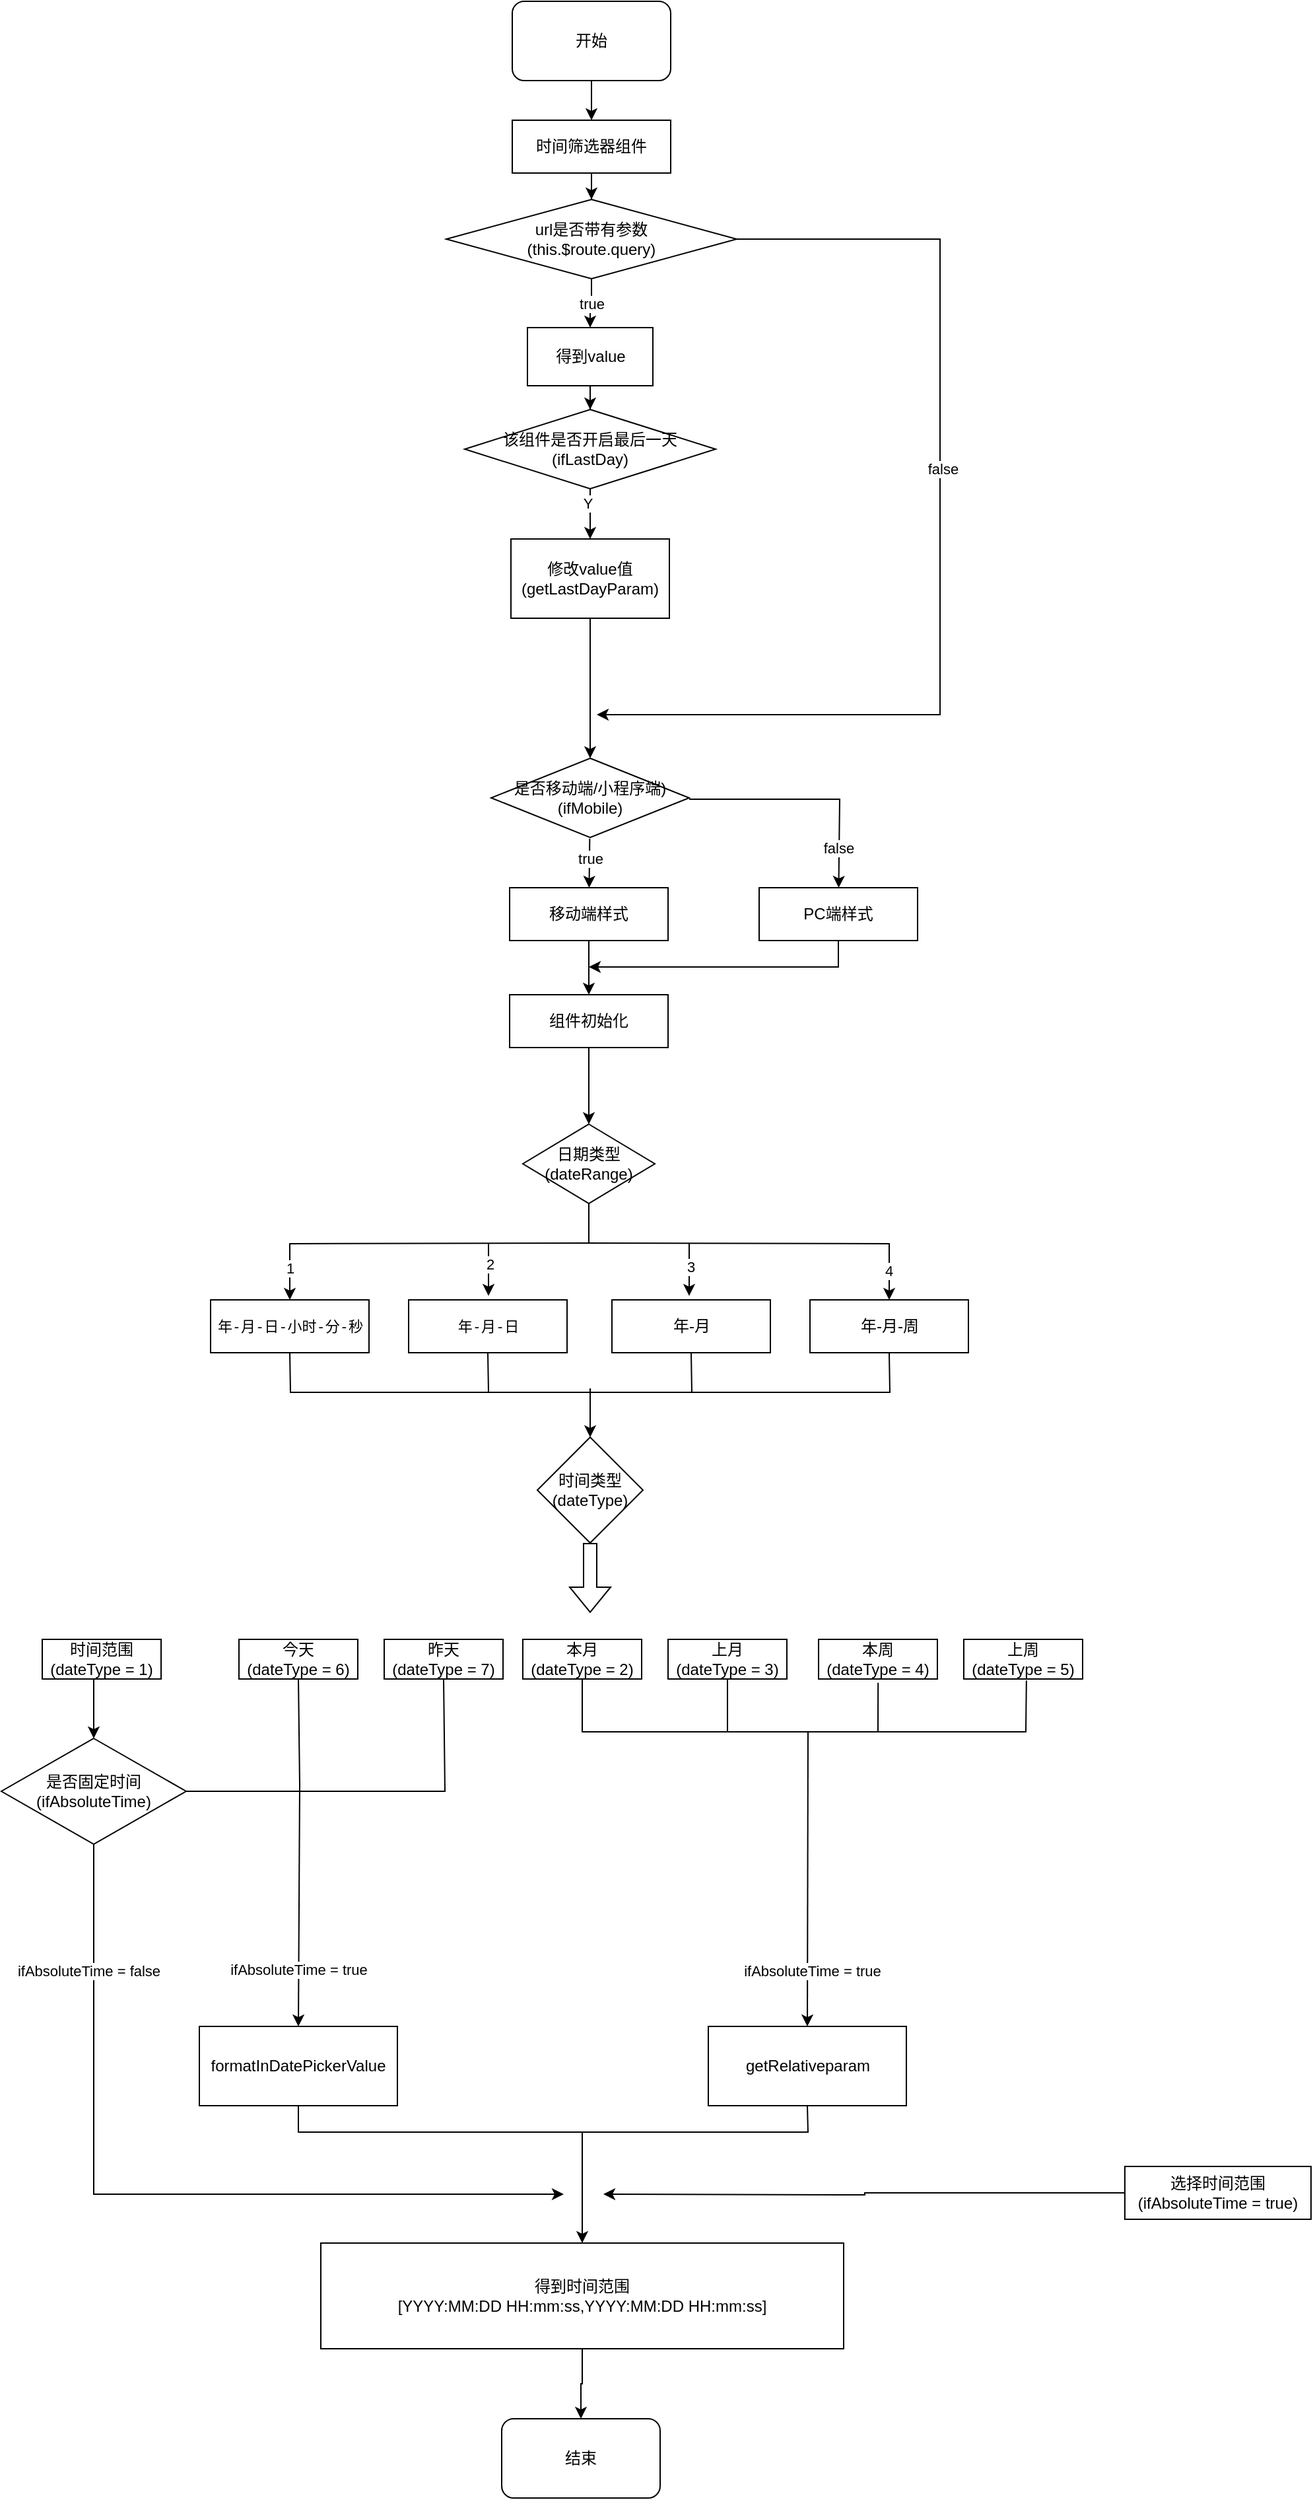 <mxfile version="20.8.5" type="github"><diagram id="gUO38A4xGNr17yNQrp41" name="Page-1"><mxGraphModel dx="954" dy="591" grid="1" gridSize="10" guides="1" tooltips="1" connect="1" arrows="1" fold="1" page="1" pageScale="1" pageWidth="1169" pageHeight="827" math="0" shadow="0"><root><mxCell id="0"/><mxCell id="1" parent="0"/><mxCell id="DtFkf2RbWLRSiB_B-fS0-2" value="&lt;div&gt;是否移动端/小程序端)(ifMobile)&lt;/div&gt;" style="rhombus;whiteSpace=wrap;html=1;" parent="1" vertex="1"><mxGeometry x="425" y="583" width="150" height="60" as="geometry"/></mxCell><mxCell id="DtFkf2RbWLRSiB_B-fS0-6" value="开始" style="rounded=1;whiteSpace=wrap;html=1;" parent="1" vertex="1"><mxGeometry x="441" y="10" width="120" height="60" as="geometry"/></mxCell><mxCell id="DtFkf2RbWLRSiB_B-fS0-7" value="移动端样式" style="rounded=0;whiteSpace=wrap;html=1;" parent="1" vertex="1"><mxGeometry x="439" y="681" width="120" height="40" as="geometry"/></mxCell><mxCell id="52xlvj_O_b6gsXTfSdKz-4" style="edgeStyle=orthogonalEdgeStyle;rounded=0;orthogonalLoop=1;jettySize=auto;html=1;" parent="1" source="DtFkf2RbWLRSiB_B-fS0-9" target="52xlvj_O_b6gsXTfSdKz-2" edge="1"><mxGeometry relative="1" as="geometry"/></mxCell><mxCell id="DtFkf2RbWLRSiB_B-fS0-9" value="&lt;div&gt;时间筛选器组件&lt;/div&gt;" style="rounded=0;whiteSpace=wrap;html=1;" parent="1" vertex="1"><mxGeometry x="441" y="100" width="120" height="40" as="geometry"/></mxCell><mxCell id="DtFkf2RbWLRSiB_B-fS0-11" value="" style="endArrow=classic;html=1;rounded=0;" parent="1" source="DtFkf2RbWLRSiB_B-fS0-6" target="DtFkf2RbWLRSiB_B-fS0-9" edge="1"><mxGeometry width="50" height="50" relative="1" as="geometry"><mxPoint x="470" y="290" as="sourcePoint"/><mxPoint x="520" y="240" as="targetPoint"/></mxGeometry></mxCell><mxCell id="DtFkf2RbWLRSiB_B-fS0-13" value="&lt;div&gt;PC端样式&lt;/div&gt;" style="rounded=0;whiteSpace=wrap;html=1;" parent="1" vertex="1"><mxGeometry x="628" y="681" width="120" height="40" as="geometry"/></mxCell><mxCell id="DtFkf2RbWLRSiB_B-fS0-14" value="" style="endArrow=classic;html=1;rounded=0;" parent="1" target="DtFkf2RbWLRSiB_B-fS0-7" edge="1"><mxGeometry width="50" height="50" relative="1" as="geometry"><mxPoint x="499.657" y="643.863" as="sourcePoint"/><mxPoint x="529" y="731" as="targetPoint"/></mxGeometry></mxCell><mxCell id="DtFkf2RbWLRSiB_B-fS0-15" value="true" style="edgeLabel;html=1;align=center;verticalAlign=middle;resizable=0;points=[];" parent="DtFkf2RbWLRSiB_B-fS0-14" vertex="1" connectable="0"><mxGeometry x="-0.184" relative="1" as="geometry"><mxPoint as="offset"/></mxGeometry></mxCell><mxCell id="DtFkf2RbWLRSiB_B-fS0-16" value="" style="endArrow=classic;html=1;rounded=0;exitX=1;exitY=0.5;exitDx=0;exitDy=0;" parent="1" target="DtFkf2RbWLRSiB_B-fS0-13" edge="1"><mxGeometry width="50" height="50" relative="1" as="geometry"><mxPoint x="575" y="614.0" as="sourcePoint"/><mxPoint x="529" y="731" as="targetPoint"/><Array as="points"><mxPoint x="689" y="614"/></Array></mxGeometry></mxCell><mxCell id="DtFkf2RbWLRSiB_B-fS0-17" value="false" style="edgeLabel;html=1;align=center;verticalAlign=middle;resizable=0;points=[];" parent="DtFkf2RbWLRSiB_B-fS0-16" vertex="1" connectable="0"><mxGeometry x="0.461" y="-4" relative="1" as="geometry"><mxPoint x="3" y="19" as="offset"/></mxGeometry></mxCell><mxCell id="DtFkf2RbWLRSiB_B-fS0-18" value="组件初始化" style="rounded=0;whiteSpace=wrap;html=1;" parent="1" vertex="1"><mxGeometry x="439" y="762" width="120" height="40" as="geometry"/></mxCell><mxCell id="DtFkf2RbWLRSiB_B-fS0-20" value="" style="endArrow=classic;html=1;rounded=0;exitX=0.5;exitY=1;exitDx=0;exitDy=0;" parent="1" source="DtFkf2RbWLRSiB_B-fS0-7" target="DtFkf2RbWLRSiB_B-fS0-18" edge="1"><mxGeometry width="50" height="50" relative="1" as="geometry"><mxPoint x="479" y="811" as="sourcePoint"/><mxPoint x="529" y="761" as="targetPoint"/></mxGeometry></mxCell><mxCell id="DtFkf2RbWLRSiB_B-fS0-21" value="" style="endArrow=classic;html=1;rounded=0;" parent="1" source="DtFkf2RbWLRSiB_B-fS0-13" edge="1"><mxGeometry width="50" height="50" relative="1" as="geometry"><mxPoint x="479" y="811" as="sourcePoint"/><mxPoint x="499" y="741" as="targetPoint"/><Array as="points"><mxPoint x="688" y="741"/></Array></mxGeometry></mxCell><mxCell id="DtFkf2RbWLRSiB_B-fS0-42" style="edgeStyle=orthogonalEdgeStyle;rounded=0;orthogonalLoop=1;jettySize=auto;html=1;entryX=0.5;entryY=0;entryDx=0;entryDy=0;fontColor=#000000;" parent="1" target="DtFkf2RbWLRSiB_B-fS0-24" edge="1"><mxGeometry relative="1" as="geometry"><mxPoint x="499" y="950" as="sourcePoint"/></mxGeometry></mxCell><mxCell id="DtFkf2RbWLRSiB_B-fS0-52" value="&amp;nbsp;1" style="edgeLabel;html=1;align=center;verticalAlign=middle;resizable=0;points=[];fontColor=#000000;" parent="DtFkf2RbWLRSiB_B-fS0-42" vertex="1" connectable="0"><mxGeometry x="0.775" y="2" relative="1" as="geometry"><mxPoint x="-4" y="6" as="offset"/></mxGeometry></mxCell><mxCell id="DtFkf2RbWLRSiB_B-fS0-45" style="edgeStyle=orthogonalEdgeStyle;rounded=0;orthogonalLoop=1;jettySize=auto;html=1;fontColor=#000000;" parent="1" target="DtFkf2RbWLRSiB_B-fS0-27" edge="1"><mxGeometry relative="1" as="geometry"><mxPoint x="495" y="950" as="sourcePoint"/></mxGeometry></mxCell><mxCell id="52xlvj_O_b6gsXTfSdKz-23" value="4" style="edgeLabel;html=1;align=center;verticalAlign=middle;resizable=0;points=[];" parent="DtFkf2RbWLRSiB_B-fS0-45" vertex="1" connectable="0"><mxGeometry x="0.62" y="2" relative="1" as="geometry"><mxPoint x="9" y="22" as="offset"/></mxGeometry></mxCell><mxCell id="DtFkf2RbWLRSiB_B-fS0-23" value="&lt;div&gt;日期类型&lt;/div&gt;&lt;div&gt;(dateRange)&lt;br&gt;&lt;/div&gt;" style="rhombus;whiteSpace=wrap;html=1;" parent="1" vertex="1"><mxGeometry x="449" y="860" width="100" height="60" as="geometry"/></mxCell><mxCell id="DtFkf2RbWLRSiB_B-fS0-24" value="&lt;span style=&quot;background-color: transparent&quot;&gt;&lt;span style=&quot;font-family: &amp;#34;menlo&amp;#34; , monospace ; font-size: 11px ; font-style: normal ; font-weight: 400 ; letter-spacing: normal ; text-align: left ; text-indent: 0px ; text-transform: none ; word-spacing: 0px ; display: inline ; float: none&quot;&gt;年-月-日-小时-分-秒&lt;/span&gt;&lt;/span&gt;" style="rounded=0;whiteSpace=wrap;html=1;" parent="1" vertex="1"><mxGeometry x="212.5" y="993" width="120" height="40" as="geometry"/></mxCell><mxCell id="DtFkf2RbWLRSiB_B-fS0-25" value="&lt;span style=&quot;background-color: transparent&quot;&gt;&lt;span style=&quot;font-family: &amp;#34;menlo&amp;#34; , monospace ; font-size: 11px ; font-style: normal ; font-weight: 400 ; letter-spacing: normal ; text-align: left ; text-indent: 0px ; text-transform: none ; word-spacing: 0px ; display: inline ; float: none&quot;&gt;年-月-日&lt;/span&gt;&lt;/span&gt;" style="rounded=0;whiteSpace=wrap;html=1;" parent="1" vertex="1"><mxGeometry x="362.5" y="993" width="120" height="40" as="geometry"/></mxCell><mxCell id="DtFkf2RbWLRSiB_B-fS0-26" value="年-月" style="rounded=0;whiteSpace=wrap;html=1;" parent="1" vertex="1"><mxGeometry x="516.5" y="993" width="120" height="40" as="geometry"/></mxCell><mxCell id="DtFkf2RbWLRSiB_B-fS0-27" value="年-月-周" style="rounded=0;whiteSpace=wrap;html=1;" parent="1" vertex="1"><mxGeometry x="666.5" y="993" width="120" height="40" as="geometry"/></mxCell><mxCell id="DtFkf2RbWLRSiB_B-fS0-28" value="" style="endArrow=classic;html=1;rounded=0;fontColor=#000000;entryX=0.5;entryY=0;entryDx=0;entryDy=0;" parent="1" source="DtFkf2RbWLRSiB_B-fS0-18" target="DtFkf2RbWLRSiB_B-fS0-23" edge="1"><mxGeometry width="50" height="50" relative="1" as="geometry"><mxPoint x="439" y="981" as="sourcePoint"/><mxPoint x="499" y="841" as="targetPoint"/></mxGeometry></mxCell><mxCell id="52xlvj_O_b6gsXTfSdKz-78" style="edgeStyle=orthogonalEdgeStyle;rounded=0;orthogonalLoop=1;jettySize=auto;html=1;" parent="1" source="DtFkf2RbWLRSiB_B-fS0-46" edge="1"><mxGeometry relative="1" as="geometry"><mxPoint x="510" y="1670" as="targetPoint"/></mxGeometry></mxCell><mxCell id="DtFkf2RbWLRSiB_B-fS0-46" value="&lt;div&gt;选择时间范围&lt;/div&gt;&lt;div&gt;(ifAbsoluteTime = true)&lt;br&gt;&lt;/div&gt;" style="rounded=0;whiteSpace=wrap;html=1;labelBackgroundColor=none;fontColor=#000000;" parent="1" vertex="1"><mxGeometry x="905" y="1649" width="141" height="40" as="geometry"/></mxCell><mxCell id="DtFkf2RbWLRSiB_B-fS0-71" value="结束" style="rounded=1;whiteSpace=wrap;html=1;labelBackgroundColor=none;fontColor=#000000;" parent="1" vertex="1"><mxGeometry x="433" y="1840" width="120" height="60" as="geometry"/></mxCell><mxCell id="DtFkf2RbWLRSiB_B-fS0-83" style="edgeStyle=orthogonalEdgeStyle;rounded=0;orthogonalLoop=1;jettySize=auto;html=1;fontColor=#000000;" parent="1" source="DtFkf2RbWLRSiB_B-fS0-77" target="DtFkf2RbWLRSiB_B-fS0-71" edge="1"><mxGeometry relative="1" as="geometry"/></mxCell><mxCell id="DtFkf2RbWLRSiB_B-fS0-77" value="&lt;div&gt;得到时间范围&lt;/div&gt;&lt;div&gt;[YYYY:MM:DD HH:mm:ss,YYYY:MM:DD HH:mm:ss]&lt;br&gt;&lt;/div&gt;" style="rounded=0;whiteSpace=wrap;html=1;labelBackgroundColor=none;fontColor=#000000;" parent="1" vertex="1"><mxGeometry x="296" y="1707" width="396" height="80" as="geometry"/></mxCell><mxCell id="52xlvj_O_b6gsXTfSdKz-7" value="true" style="edgeStyle=orthogonalEdgeStyle;rounded=0;orthogonalLoop=1;jettySize=auto;html=1;entryX=0.5;entryY=0;entryDx=0;entryDy=0;" parent="1" source="52xlvj_O_b6gsXTfSdKz-2" target="52xlvj_O_b6gsXTfSdKz-3" edge="1"><mxGeometry relative="1" as="geometry"><mxPoint x="501" y="230" as="targetPoint"/></mxGeometry></mxCell><mxCell id="52xlvj_O_b6gsXTfSdKz-16" style="edgeStyle=orthogonalEdgeStyle;rounded=0;orthogonalLoop=1;jettySize=auto;html=1;" parent="1" source="52xlvj_O_b6gsXTfSdKz-2" edge="1"><mxGeometry relative="1" as="geometry"><mxPoint x="505" y="550" as="targetPoint"/><Array as="points"><mxPoint x="765" y="190"/></Array></mxGeometry></mxCell><mxCell id="52xlvj_O_b6gsXTfSdKz-17" value="&lt;div&gt;false&lt;/div&gt;" style="edgeLabel;html=1;align=center;verticalAlign=middle;resizable=0;points=[];" parent="52xlvj_O_b6gsXTfSdKz-16" vertex="1" connectable="0"><mxGeometry x="-0.154" y="2" relative="1" as="geometry"><mxPoint as="offset"/></mxGeometry></mxCell><mxCell id="52xlvj_O_b6gsXTfSdKz-2" value="&lt;div&gt;url是否带有参数&lt;/div&gt;&lt;div&gt;(this.$route.query)&lt;br&gt;&lt;/div&gt;" style="rhombus;whiteSpace=wrap;html=1;" parent="1" vertex="1"><mxGeometry x="391" y="160" width="220" height="60" as="geometry"/></mxCell><mxCell id="52xlvj_O_b6gsXTfSdKz-9" style="edgeStyle=orthogonalEdgeStyle;rounded=0;orthogonalLoop=1;jettySize=auto;html=1;entryX=0.5;entryY=0;entryDx=0;entryDy=0;" parent="1" source="52xlvj_O_b6gsXTfSdKz-3" target="52xlvj_O_b6gsXTfSdKz-8" edge="1"><mxGeometry relative="1" as="geometry"/></mxCell><mxCell id="52xlvj_O_b6gsXTfSdKz-3" value="得到value" style="rounded=0;whiteSpace=wrap;html=1;" parent="1" vertex="1"><mxGeometry x="452.5" y="257" width="95" height="44" as="geometry"/></mxCell><mxCell id="52xlvj_O_b6gsXTfSdKz-11" style="edgeStyle=orthogonalEdgeStyle;rounded=0;orthogonalLoop=1;jettySize=auto;html=1;" parent="1" source="52xlvj_O_b6gsXTfSdKz-8" target="52xlvj_O_b6gsXTfSdKz-10" edge="1"><mxGeometry relative="1" as="geometry"/></mxCell><mxCell id="52xlvj_O_b6gsXTfSdKz-12" value="&lt;div&gt;Y&lt;/div&gt;" style="edgeLabel;html=1;align=center;verticalAlign=middle;resizable=0;points=[];" parent="52xlvj_O_b6gsXTfSdKz-11" vertex="1" connectable="0"><mxGeometry x="-0.476" y="-2" relative="1" as="geometry"><mxPoint as="offset"/></mxGeometry></mxCell><mxCell id="52xlvj_O_b6gsXTfSdKz-8" value="&lt;div&gt;该组件是否开启最后一天&lt;/div&gt;&lt;div&gt;(ifLastDay)&lt;br&gt;&lt;/div&gt;" style="rhombus;whiteSpace=wrap;html=1;" parent="1" vertex="1"><mxGeometry x="405" y="319" width="190" height="60" as="geometry"/></mxCell><mxCell id="52xlvj_O_b6gsXTfSdKz-14" style="edgeStyle=orthogonalEdgeStyle;rounded=0;orthogonalLoop=1;jettySize=auto;html=1;" parent="1" source="52xlvj_O_b6gsXTfSdKz-10" target="DtFkf2RbWLRSiB_B-fS0-2" edge="1"><mxGeometry relative="1" as="geometry"/></mxCell><mxCell id="52xlvj_O_b6gsXTfSdKz-10" value="修改value值(getLastDayParam)" style="rounded=0;whiteSpace=wrap;html=1;" parent="1" vertex="1"><mxGeometry x="440" y="417" width="120" height="60" as="geometry"/></mxCell><mxCell id="52xlvj_O_b6gsXTfSdKz-25" value="&lt;div&gt;时间类型&lt;/div&gt;&lt;div&gt;(dateType)&lt;br&gt;&lt;/div&gt;" style="rhombus;whiteSpace=wrap;html=1;" parent="1" vertex="1"><mxGeometry x="460" y="1097" width="80" height="80" as="geometry"/></mxCell><mxCell id="52xlvj_O_b6gsXTfSdKz-26" value="&lt;div&gt;本月&lt;/div&gt;&lt;div&gt;(dateType = 2)&lt;br&gt;&lt;/div&gt;" style="rounded=0;whiteSpace=wrap;html=1;" parent="1" vertex="1"><mxGeometry x="449" y="1250" width="90" height="30" as="geometry"/></mxCell><mxCell id="52xlvj_O_b6gsXTfSdKz-27" value="&lt;div&gt;上月&lt;/div&gt;&lt;div&gt;(dateType = 3)&lt;br&gt;&lt;/div&gt;" style="rounded=0;whiteSpace=wrap;html=1;" parent="1" vertex="1"><mxGeometry x="559" y="1250" width="90" height="30" as="geometry"/></mxCell><mxCell id="52xlvj_O_b6gsXTfSdKz-28" value="&lt;div&gt;本周&lt;br&gt;&lt;/div&gt;&lt;div&gt;(dateType = 4)&lt;br&gt;&lt;/div&gt;" style="rounded=0;whiteSpace=wrap;html=1;" parent="1" vertex="1"><mxGeometry x="673" y="1250" width="90" height="30" as="geometry"/></mxCell><mxCell id="52xlvj_O_b6gsXTfSdKz-29" value="&lt;div&gt;上周&lt;/div&gt;&lt;div&gt;(dateType = 5)&lt;br&gt;&lt;/div&gt;" style="rounded=0;whiteSpace=wrap;html=1;" parent="1" vertex="1"><mxGeometry x="783" y="1250" width="90" height="30" as="geometry"/></mxCell><mxCell id="52xlvj_O_b6gsXTfSdKz-30" value="&lt;div&gt;今天&lt;br&gt;&lt;/div&gt;&lt;div&gt;(dateType = 6)&lt;br&gt;&lt;/div&gt;" style="rounded=0;whiteSpace=wrap;html=1;" parent="1" vertex="1"><mxGeometry x="234" y="1250" width="90" height="30" as="geometry"/></mxCell><mxCell id="52xlvj_O_b6gsXTfSdKz-31" value="&lt;div&gt;昨天&lt;br&gt;&lt;/div&gt;&lt;div&gt;(dateType = 7)&lt;br&gt;&lt;/div&gt;" style="rounded=0;whiteSpace=wrap;html=1;" parent="1" vertex="1"><mxGeometry x="344" y="1250" width="90" height="30" as="geometry"/></mxCell><mxCell id="52xlvj_O_b6gsXTfSdKz-62" style="edgeStyle=orthogonalEdgeStyle;rounded=0;orthogonalLoop=1;jettySize=auto;html=1;entryX=0.5;entryY=0;entryDx=0;entryDy=0;" parent="1" source="52xlvj_O_b6gsXTfSdKz-32" target="52xlvj_O_b6gsXTfSdKz-60" edge="1"><mxGeometry relative="1" as="geometry"><Array as="points"><mxPoint x="124" y="1303"/><mxPoint x="124" y="1303"/></Array></mxGeometry></mxCell><mxCell id="52xlvj_O_b6gsXTfSdKz-32" value="&lt;div&gt;时间范围&lt;br&gt;&lt;/div&gt;&lt;div&gt;(dateType = 1)&lt;br&gt;&lt;/div&gt;" style="rounded=0;whiteSpace=wrap;html=1;" parent="1" vertex="1"><mxGeometry x="85" y="1250" width="90" height="30" as="geometry"/></mxCell><mxCell id="52xlvj_O_b6gsXTfSdKz-33" value="" style="endArrow=none;html=1;rounded=0;entryX=0.5;entryY=1;entryDx=0;entryDy=0;exitX=0.5;exitY=1;exitDx=0;exitDy=0;" parent="1" source="DtFkf2RbWLRSiB_B-fS0-27" target="DtFkf2RbWLRSiB_B-fS0-24" edge="1"><mxGeometry width="50" height="50" relative="1" as="geometry"><mxPoint x="645" y="1063" as="sourcePoint"/><mxPoint x="265" y="1073" as="targetPoint"/><Array as="points"><mxPoint x="727" y="1063"/><mxPoint x="273" y="1063"/></Array></mxGeometry></mxCell><mxCell id="52xlvj_O_b6gsXTfSdKz-34" value="" style="endArrow=none;html=1;rounded=0;entryX=0.5;entryY=1;entryDx=0;entryDy=0;" parent="1" target="DtFkf2RbWLRSiB_B-fS0-25" edge="1"><mxGeometry width="50" height="50" relative="1" as="geometry"><mxPoint x="423" y="1063" as="sourcePoint"/><mxPoint x="545" y="1053" as="targetPoint"/></mxGeometry></mxCell><mxCell id="52xlvj_O_b6gsXTfSdKz-35" value="" style="endArrow=none;html=1;rounded=0;entryX=0.5;entryY=1;entryDx=0;entryDy=0;" parent="1" target="DtFkf2RbWLRSiB_B-fS0-26" edge="1"><mxGeometry width="50" height="50" relative="1" as="geometry"><mxPoint x="577" y="1063" as="sourcePoint"/><mxPoint x="545" y="1053" as="targetPoint"/></mxGeometry></mxCell><mxCell id="52xlvj_O_b6gsXTfSdKz-37" value="" style="endArrow=none;html=1;rounded=0;entryX=0.5;entryY=1;entryDx=0;entryDy=0;" parent="1" target="DtFkf2RbWLRSiB_B-fS0-23" edge="1"><mxGeometry width="50" height="50" relative="1" as="geometry"><mxPoint x="499" y="950" as="sourcePoint"/><mxPoint x="495" y="950" as="targetPoint"/></mxGeometry></mxCell><mxCell id="52xlvj_O_b6gsXTfSdKz-38" value="" style="endArrow=classic;html=1;rounded=0;" parent="1" edge="1"><mxGeometry width="50" height="50" relative="1" as="geometry"><mxPoint x="423" y="950" as="sourcePoint"/><mxPoint x="423" y="990" as="targetPoint"/></mxGeometry></mxCell><mxCell id="52xlvj_O_b6gsXTfSdKz-40" value="2" style="edgeLabel;html=1;align=center;verticalAlign=middle;resizable=0;points=[];" parent="52xlvj_O_b6gsXTfSdKz-38" vertex="1" connectable="0"><mxGeometry x="-0.2" y="1" relative="1" as="geometry"><mxPoint as="offset"/></mxGeometry></mxCell><mxCell id="52xlvj_O_b6gsXTfSdKz-39" value="" style="endArrow=classic;html=1;rounded=0;" parent="1" edge="1"><mxGeometry width="50" height="50" relative="1" as="geometry"><mxPoint x="575" y="950" as="sourcePoint"/><mxPoint x="575" y="990" as="targetPoint"/></mxGeometry></mxCell><mxCell id="52xlvj_O_b6gsXTfSdKz-41" value="3" style="edgeLabel;html=1;align=center;verticalAlign=middle;resizable=0;points=[];" parent="52xlvj_O_b6gsXTfSdKz-39" vertex="1" connectable="0"><mxGeometry x="-0.1" y="1" relative="1" as="geometry"><mxPoint as="offset"/></mxGeometry></mxCell><mxCell id="52xlvj_O_b6gsXTfSdKz-42" value="" style="endArrow=classic;html=1;rounded=0;entryX=0.5;entryY=0;entryDx=0;entryDy=0;" parent="1" target="52xlvj_O_b6gsXTfSdKz-25" edge="1"><mxGeometry width="50" height="50" relative="1" as="geometry"><mxPoint x="500" y="1060" as="sourcePoint"/><mxPoint x="315" y="1170" as="targetPoint"/></mxGeometry></mxCell><mxCell id="52xlvj_O_b6gsXTfSdKz-44" value="getRelativeparam" style="rounded=0;whiteSpace=wrap;html=1;" parent="1" vertex="1"><mxGeometry x="589.5" y="1543" width="150" height="60" as="geometry"/></mxCell><mxCell id="52xlvj_O_b6gsXTfSdKz-45" value="" style="endArrow=none;html=1;rounded=0;exitX=0.5;exitY=1;exitDx=0;exitDy=0;entryX=0.527;entryY=1.037;entryDx=0;entryDy=0;entryPerimeter=0;" parent="1" source="52xlvj_O_b6gsXTfSdKz-26" target="52xlvj_O_b6gsXTfSdKz-29" edge="1"><mxGeometry width="50" height="50" relative="1" as="geometry"><mxPoint x="700" y="1630" as="sourcePoint"/><mxPoint x="830" y="1320" as="targetPoint"/><Array as="points"><mxPoint x="494" y="1320"/><mxPoint x="830" y="1320"/></Array></mxGeometry></mxCell><mxCell id="52xlvj_O_b6gsXTfSdKz-46" value="" style="endArrow=none;html=1;rounded=0;entryX=0.5;entryY=1;entryDx=0;entryDy=0;" parent="1" target="52xlvj_O_b6gsXTfSdKz-27" edge="1"><mxGeometry width="50" height="50" relative="1" as="geometry"><mxPoint x="604" y="1320" as="sourcePoint"/><mxPoint x="730" y="1370" as="targetPoint"/></mxGeometry></mxCell><mxCell id="52xlvj_O_b6gsXTfSdKz-47" value="" style="endArrow=none;html=1;rounded=0;entryX=0.501;entryY=1.095;entryDx=0;entryDy=0;entryPerimeter=0;" parent="1" target="52xlvj_O_b6gsXTfSdKz-28" edge="1"><mxGeometry width="50" height="50" relative="1" as="geometry"><mxPoint x="718" y="1320" as="sourcePoint"/><mxPoint x="690" y="1350" as="targetPoint"/></mxGeometry></mxCell><mxCell id="52xlvj_O_b6gsXTfSdKz-50" value="formatInDatePickerValue" style="rounded=0;whiteSpace=wrap;html=1;" parent="1" vertex="1"><mxGeometry x="204" y="1543" width="150" height="60" as="geometry"/></mxCell><mxCell id="52xlvj_O_b6gsXTfSdKz-54" value="" style="endArrow=classic;html=1;rounded=0;entryX=0.5;entryY=0;entryDx=0;entryDy=0;" parent="1" target="52xlvj_O_b6gsXTfSdKz-44" edge="1"><mxGeometry width="50" height="50" relative="1" as="geometry"><mxPoint x="665" y="1320" as="sourcePoint"/><mxPoint x="615" y="1330" as="targetPoint"/></mxGeometry></mxCell><mxCell id="52xlvj_O_b6gsXTfSdKz-70" value="&lt;div&gt;ifAbsoluteTime = true&lt;/div&gt;" style="edgeLabel;html=1;align=center;verticalAlign=middle;resizable=0;points=[];" parent="52xlvj_O_b6gsXTfSdKz-54" vertex="1" connectable="0"><mxGeometry x="0.566" y="3" relative="1" as="geometry"><mxPoint y="6" as="offset"/></mxGeometry></mxCell><mxCell id="52xlvj_O_b6gsXTfSdKz-55" value="" style="endArrow=none;html=1;rounded=0;exitX=0.5;exitY=1;exitDx=0;exitDy=0;entryX=0.5;entryY=1;entryDx=0;entryDy=0;" parent="1" source="52xlvj_O_b6gsXTfSdKz-50" target="52xlvj_O_b6gsXTfSdKz-44" edge="1"><mxGeometry width="50" height="50" relative="1" as="geometry"><mxPoint x="515" y="1683" as="sourcePoint"/><mxPoint x="565" y="1633" as="targetPoint"/><Array as="points"><mxPoint x="279" y="1623"/><mxPoint x="665" y="1623"/></Array></mxGeometry></mxCell><mxCell id="52xlvj_O_b6gsXTfSdKz-56" value="" style="endArrow=classic;html=1;rounded=0;entryX=0.5;entryY=0;entryDx=0;entryDy=0;" parent="1" target="DtFkf2RbWLRSiB_B-fS0-77" edge="1"><mxGeometry width="50" height="50" relative="1" as="geometry"><mxPoint x="494" y="1623" as="sourcePoint"/><mxPoint x="505" y="1613" as="targetPoint"/></mxGeometry></mxCell><mxCell id="52xlvj_O_b6gsXTfSdKz-59" value="" style="shape=flexArrow;endArrow=classic;html=1;rounded=0;exitX=0.5;exitY=1;exitDx=0;exitDy=0;" parent="1" source="52xlvj_O_b6gsXTfSdKz-25" edge="1"><mxGeometry width="50" height="50" relative="1" as="geometry"><mxPoint x="755" y="1400" as="sourcePoint"/><mxPoint x="500" y="1230" as="targetPoint"/></mxGeometry></mxCell><mxCell id="52xlvj_O_b6gsXTfSdKz-79" style="edgeStyle=orthogonalEdgeStyle;rounded=0;orthogonalLoop=1;jettySize=auto;html=1;" parent="1" source="52xlvj_O_b6gsXTfSdKz-60" edge="1"><mxGeometry relative="1" as="geometry"><mxPoint x="480" y="1670" as="targetPoint"/><Array as="points"><mxPoint x="124" y="1670"/></Array></mxGeometry></mxCell><mxCell id="52xlvj_O_b6gsXTfSdKz-80" value="&lt;div&gt;ifAbsoluteTime = false&lt;/div&gt;" style="edgeLabel;html=1;align=center;verticalAlign=middle;resizable=0;points=[];" parent="52xlvj_O_b6gsXTfSdKz-79" vertex="1" connectable="0"><mxGeometry x="-0.688" y="-4" relative="1" as="geometry"><mxPoint y="-1" as="offset"/></mxGeometry></mxCell><mxCell id="52xlvj_O_b6gsXTfSdKz-60" value="&lt;div&gt;是否固定时间&lt;/div&gt;&lt;div&gt;(ifAbsoluteTime)&lt;br&gt;&lt;/div&gt;" style="rhombus;whiteSpace=wrap;html=1;" parent="1" vertex="1"><mxGeometry x="54" y="1325" width="140" height="80" as="geometry"/></mxCell><mxCell id="52xlvj_O_b6gsXTfSdKz-73" value="" style="endArrow=classic;html=1;rounded=0;entryX=0.5;entryY=0;entryDx=0;entryDy=0;" parent="1" target="52xlvj_O_b6gsXTfSdKz-50" edge="1"><mxGeometry width="50" height="50" relative="1" as="geometry"><mxPoint x="280" y="1360" as="sourcePoint"/><mxPoint x="450" y="1580" as="targetPoint"/></mxGeometry></mxCell><mxCell id="52xlvj_O_b6gsXTfSdKz-76" value="&lt;div&gt;ifAbsoluteTime = true&lt;/div&gt;" style="edgeLabel;html=1;align=center;verticalAlign=middle;resizable=0;points=[];" parent="52xlvj_O_b6gsXTfSdKz-73" vertex="1" connectable="0"><mxGeometry x="0.53" relative="1" as="geometry"><mxPoint as="offset"/></mxGeometry></mxCell><mxCell id="52xlvj_O_b6gsXTfSdKz-74" value="" style="endArrow=none;html=1;rounded=0;exitX=1;exitY=0.5;exitDx=0;exitDy=0;entryX=0.5;entryY=1;entryDx=0;entryDy=0;" parent="1" source="52xlvj_O_b6gsXTfSdKz-60" target="52xlvj_O_b6gsXTfSdKz-31" edge="1"><mxGeometry width="50" height="50" relative="1" as="geometry"><mxPoint x="400" y="1630" as="sourcePoint"/><mxPoint x="450" y="1580" as="targetPoint"/><Array as="points"><mxPoint x="390" y="1365"/></Array></mxGeometry></mxCell><mxCell id="52xlvj_O_b6gsXTfSdKz-75" value="" style="endArrow=none;html=1;rounded=0;exitX=0.5;exitY=1;exitDx=0;exitDy=0;" parent="1" source="52xlvj_O_b6gsXTfSdKz-30" edge="1"><mxGeometry width="50" height="50" relative="1" as="geometry"><mxPoint x="390" y="1450" as="sourcePoint"/><mxPoint x="280" y="1360" as="targetPoint"/></mxGeometry></mxCell></root></mxGraphModel></diagram></mxfile>